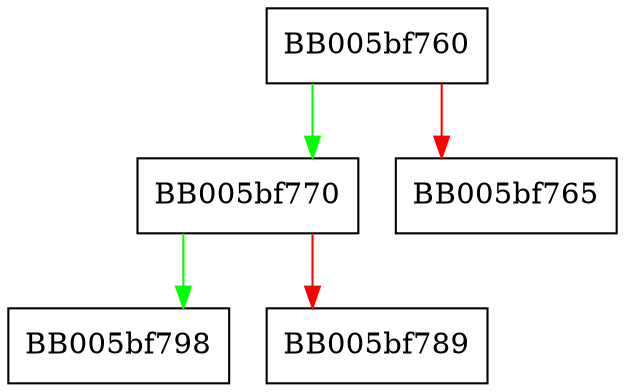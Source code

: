 digraph reserve_evp_method_store {
  node [shape="box"];
  graph [splines=ortho];
  BB005bf760 -> BB005bf770 [color="green"];
  BB005bf760 -> BB005bf765 [color="red"];
  BB005bf770 -> BB005bf798 [color="green"];
  BB005bf770 -> BB005bf789 [color="red"];
}